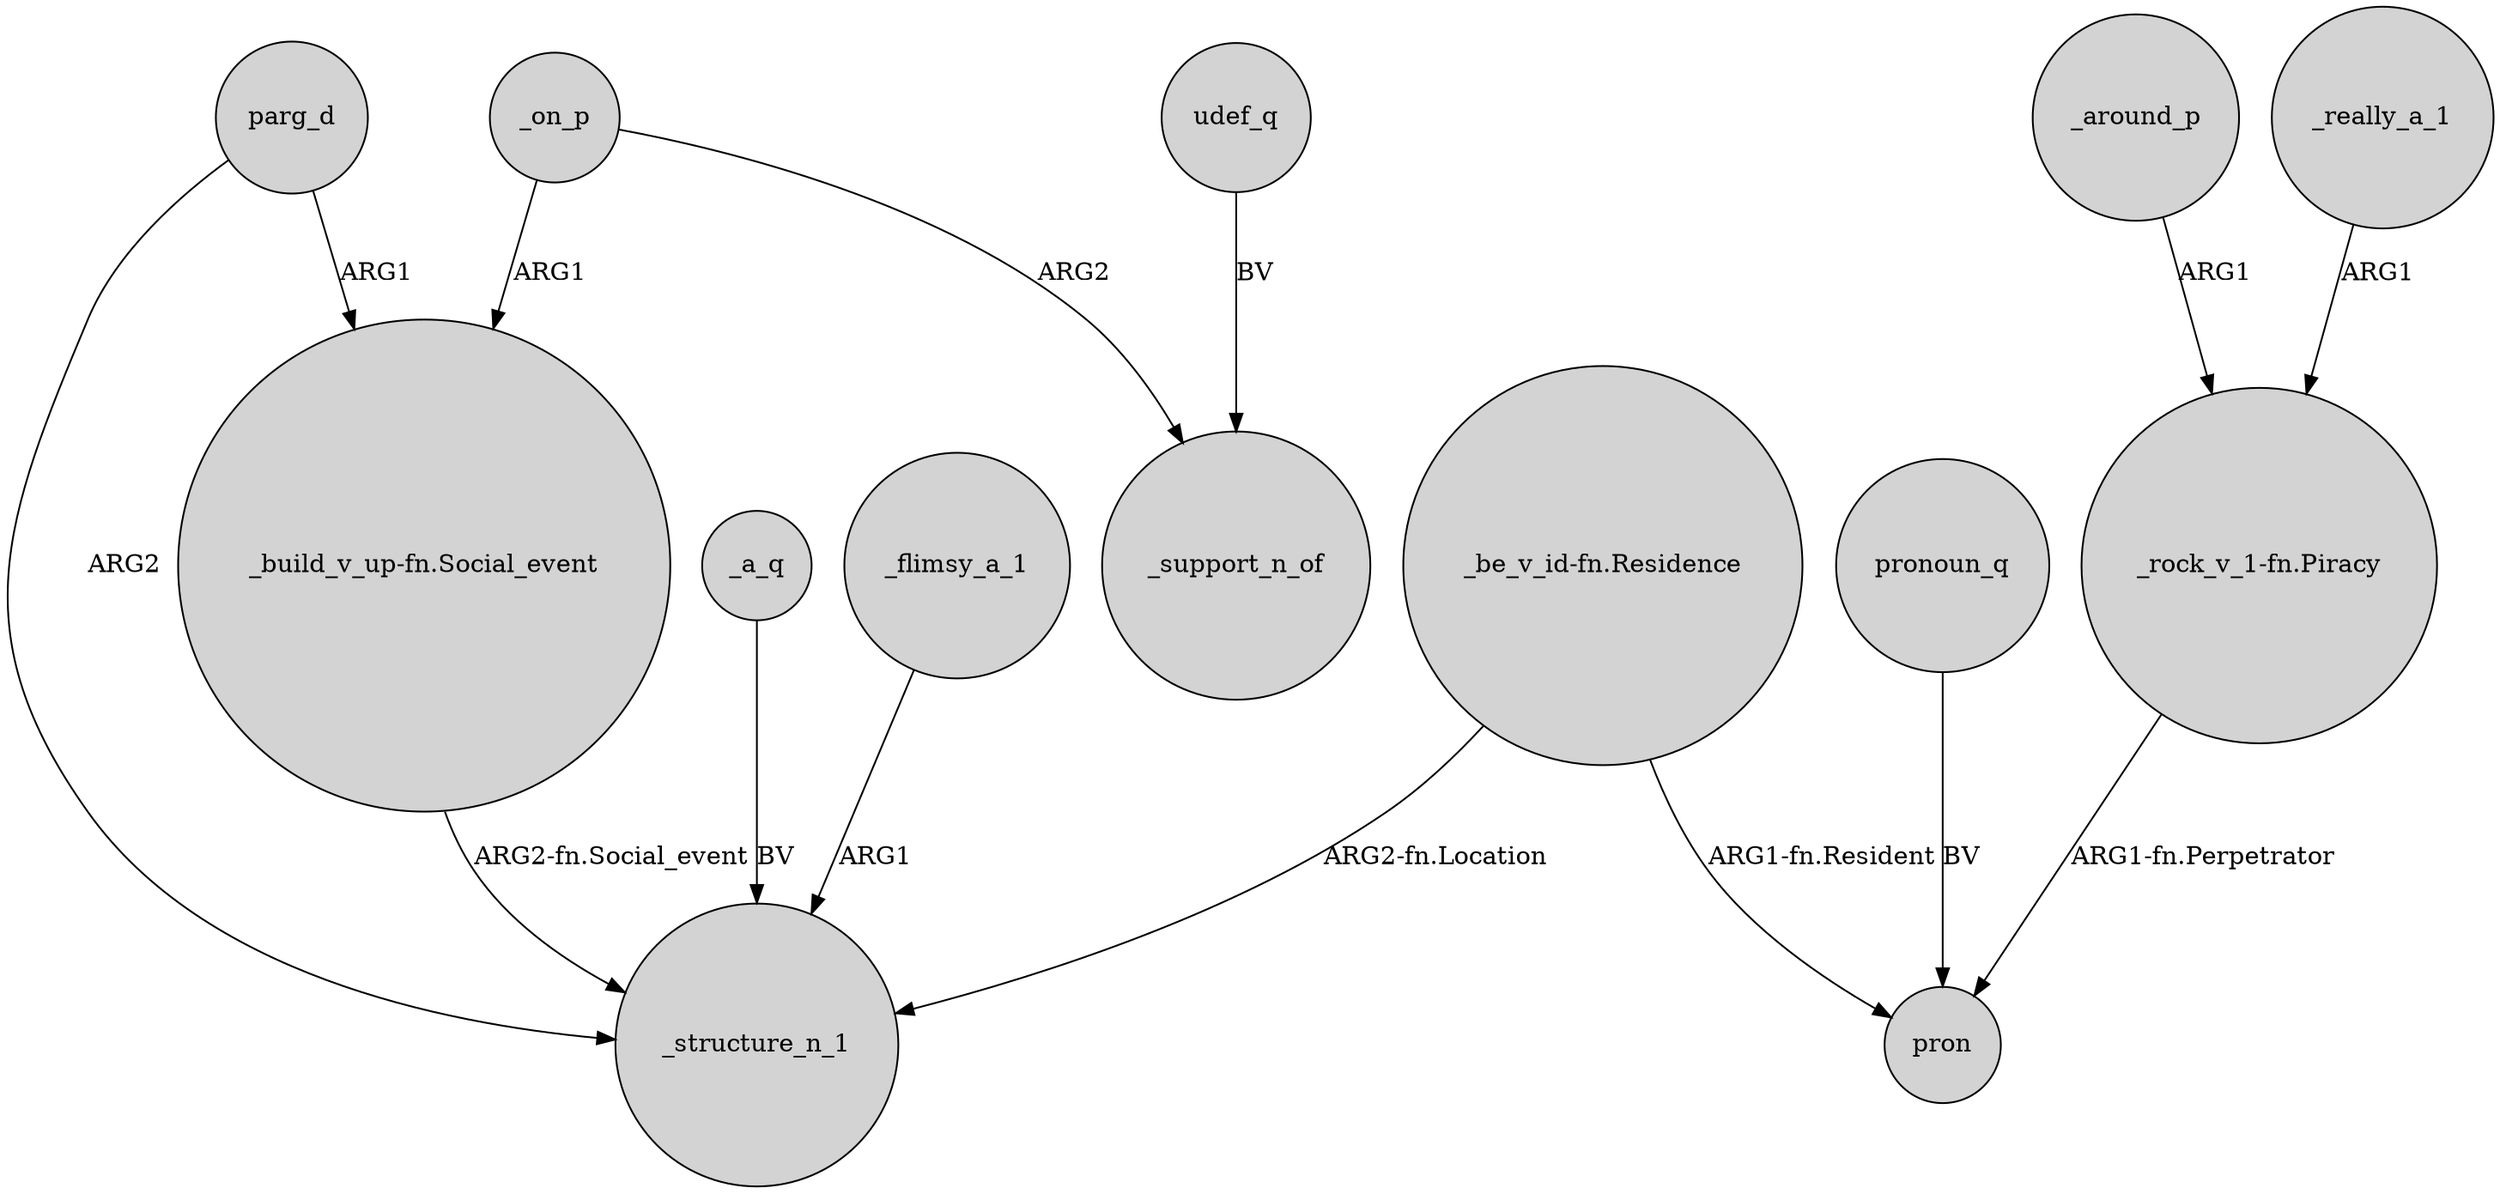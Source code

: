 digraph {
	node [shape=circle style=filled]
	"_be_v_id-fn.Residence" -> _structure_n_1 [label="ARG2-fn.Location"]
	_flimsy_a_1 -> _structure_n_1 [label=ARG1]
	udef_q -> _support_n_of [label=BV]
	"_be_v_id-fn.Residence" -> pron [label="ARG1-fn.Resident"]
	parg_d -> _structure_n_1 [label=ARG2]
	"_rock_v_1-fn.Piracy" -> pron [label="ARG1-fn.Perpetrator"]
	_on_p -> "_build_v_up-fn.Social_event" [label=ARG1]
	pronoun_q -> pron [label=BV]
	"_build_v_up-fn.Social_event" -> _structure_n_1 [label="ARG2-fn.Social_event"]
	parg_d -> "_build_v_up-fn.Social_event" [label=ARG1]
	_really_a_1 -> "_rock_v_1-fn.Piracy" [label=ARG1]
	_on_p -> _support_n_of [label=ARG2]
	_a_q -> _structure_n_1 [label=BV]
	_around_p -> "_rock_v_1-fn.Piracy" [label=ARG1]
}
